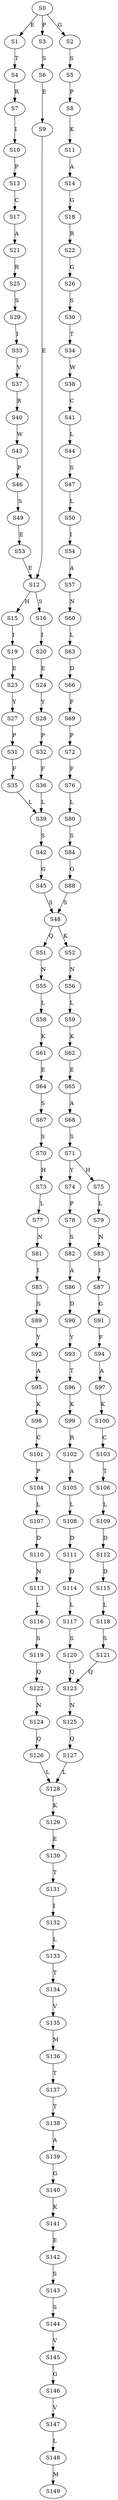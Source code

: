strict digraph  {
	S0 -> S1 [ label = E ];
	S0 -> S2 [ label = G ];
	S0 -> S3 [ label = P ];
	S1 -> S4 [ label = T ];
	S2 -> S5 [ label = S ];
	S3 -> S6 [ label = S ];
	S4 -> S7 [ label = R ];
	S5 -> S8 [ label = P ];
	S6 -> S9 [ label = E ];
	S7 -> S10 [ label = I ];
	S8 -> S11 [ label = K ];
	S9 -> S12 [ label = E ];
	S10 -> S13 [ label = P ];
	S11 -> S14 [ label = A ];
	S12 -> S15 [ label = H ];
	S12 -> S16 [ label = S ];
	S13 -> S17 [ label = C ];
	S14 -> S18 [ label = G ];
	S15 -> S19 [ label = I ];
	S16 -> S20 [ label = I ];
	S17 -> S21 [ label = A ];
	S18 -> S22 [ label = R ];
	S19 -> S23 [ label = E ];
	S20 -> S24 [ label = E ];
	S21 -> S25 [ label = R ];
	S22 -> S26 [ label = G ];
	S23 -> S27 [ label = Y ];
	S24 -> S28 [ label = Y ];
	S25 -> S29 [ label = S ];
	S26 -> S30 [ label = S ];
	S27 -> S31 [ label = P ];
	S28 -> S32 [ label = P ];
	S29 -> S33 [ label = I ];
	S30 -> S34 [ label = T ];
	S31 -> S35 [ label = F ];
	S32 -> S36 [ label = F ];
	S33 -> S37 [ label = V ];
	S34 -> S38 [ label = W ];
	S35 -> S39 [ label = L ];
	S36 -> S39 [ label = L ];
	S37 -> S40 [ label = R ];
	S38 -> S41 [ label = C ];
	S39 -> S42 [ label = S ];
	S40 -> S43 [ label = W ];
	S41 -> S44 [ label = L ];
	S42 -> S45 [ label = G ];
	S43 -> S46 [ label = P ];
	S44 -> S47 [ label = S ];
	S45 -> S48 [ label = S ];
	S46 -> S49 [ label = S ];
	S47 -> S50 [ label = L ];
	S48 -> S51 [ label = Q ];
	S48 -> S52 [ label = K ];
	S49 -> S53 [ label = E ];
	S50 -> S54 [ label = I ];
	S51 -> S55 [ label = N ];
	S52 -> S56 [ label = N ];
	S53 -> S12 [ label = E ];
	S54 -> S57 [ label = A ];
	S55 -> S58 [ label = L ];
	S56 -> S59 [ label = L ];
	S57 -> S60 [ label = N ];
	S58 -> S61 [ label = K ];
	S59 -> S62 [ label = K ];
	S60 -> S63 [ label = L ];
	S61 -> S64 [ label = E ];
	S62 -> S65 [ label = E ];
	S63 -> S66 [ label = D ];
	S64 -> S67 [ label = S ];
	S65 -> S68 [ label = A ];
	S66 -> S69 [ label = F ];
	S67 -> S70 [ label = S ];
	S68 -> S71 [ label = S ];
	S69 -> S72 [ label = P ];
	S70 -> S73 [ label = H ];
	S71 -> S74 [ label = Y ];
	S71 -> S75 [ label = H ];
	S72 -> S76 [ label = F ];
	S73 -> S77 [ label = L ];
	S74 -> S78 [ label = P ];
	S75 -> S79 [ label = L ];
	S76 -> S80 [ label = L ];
	S77 -> S81 [ label = N ];
	S78 -> S82 [ label = S ];
	S79 -> S83 [ label = N ];
	S80 -> S84 [ label = S ];
	S81 -> S85 [ label = I ];
	S82 -> S86 [ label = A ];
	S83 -> S87 [ label = I ];
	S84 -> S88 [ label = G ];
	S85 -> S89 [ label = S ];
	S86 -> S90 [ label = D ];
	S87 -> S91 [ label = G ];
	S88 -> S48 [ label = S ];
	S89 -> S92 [ label = Y ];
	S90 -> S93 [ label = Y ];
	S91 -> S94 [ label = F ];
	S92 -> S95 [ label = A ];
	S93 -> S96 [ label = T ];
	S94 -> S97 [ label = A ];
	S95 -> S98 [ label = K ];
	S96 -> S99 [ label = K ];
	S97 -> S100 [ label = K ];
	S98 -> S101 [ label = C ];
	S99 -> S102 [ label = R ];
	S100 -> S103 [ label = C ];
	S101 -> S104 [ label = P ];
	S102 -> S105 [ label = A ];
	S103 -> S106 [ label = T ];
	S104 -> S107 [ label = L ];
	S105 -> S108 [ label = L ];
	S106 -> S109 [ label = L ];
	S107 -> S110 [ label = D ];
	S108 -> S111 [ label = D ];
	S109 -> S112 [ label = D ];
	S110 -> S113 [ label = N ];
	S111 -> S114 [ label = D ];
	S112 -> S115 [ label = D ];
	S113 -> S116 [ label = L ];
	S114 -> S117 [ label = L ];
	S115 -> S118 [ label = L ];
	S116 -> S119 [ label = S ];
	S117 -> S120 [ label = S ];
	S118 -> S121 [ label = S ];
	S119 -> S122 [ label = Q ];
	S120 -> S123 [ label = Q ];
	S121 -> S123 [ label = Q ];
	S122 -> S124 [ label = N ];
	S123 -> S125 [ label = N ];
	S124 -> S126 [ label = Q ];
	S125 -> S127 [ label = Q ];
	S126 -> S128 [ label = L ];
	S127 -> S128 [ label = L ];
	S128 -> S129 [ label = K ];
	S129 -> S130 [ label = E ];
	S130 -> S131 [ label = T ];
	S131 -> S132 [ label = I ];
	S132 -> S133 [ label = L ];
	S133 -> S134 [ label = T ];
	S134 -> S135 [ label = V ];
	S135 -> S136 [ label = M ];
	S136 -> S137 [ label = T ];
	S137 -> S138 [ label = T ];
	S138 -> S139 [ label = A ];
	S139 -> S140 [ label = G ];
	S140 -> S141 [ label = K ];
	S141 -> S142 [ label = E ];
	S142 -> S143 [ label = S ];
	S143 -> S144 [ label = S ];
	S144 -> S145 [ label = V ];
	S145 -> S146 [ label = G ];
	S146 -> S147 [ label = V ];
	S147 -> S148 [ label = L ];
	S148 -> S149 [ label = M ];
}
